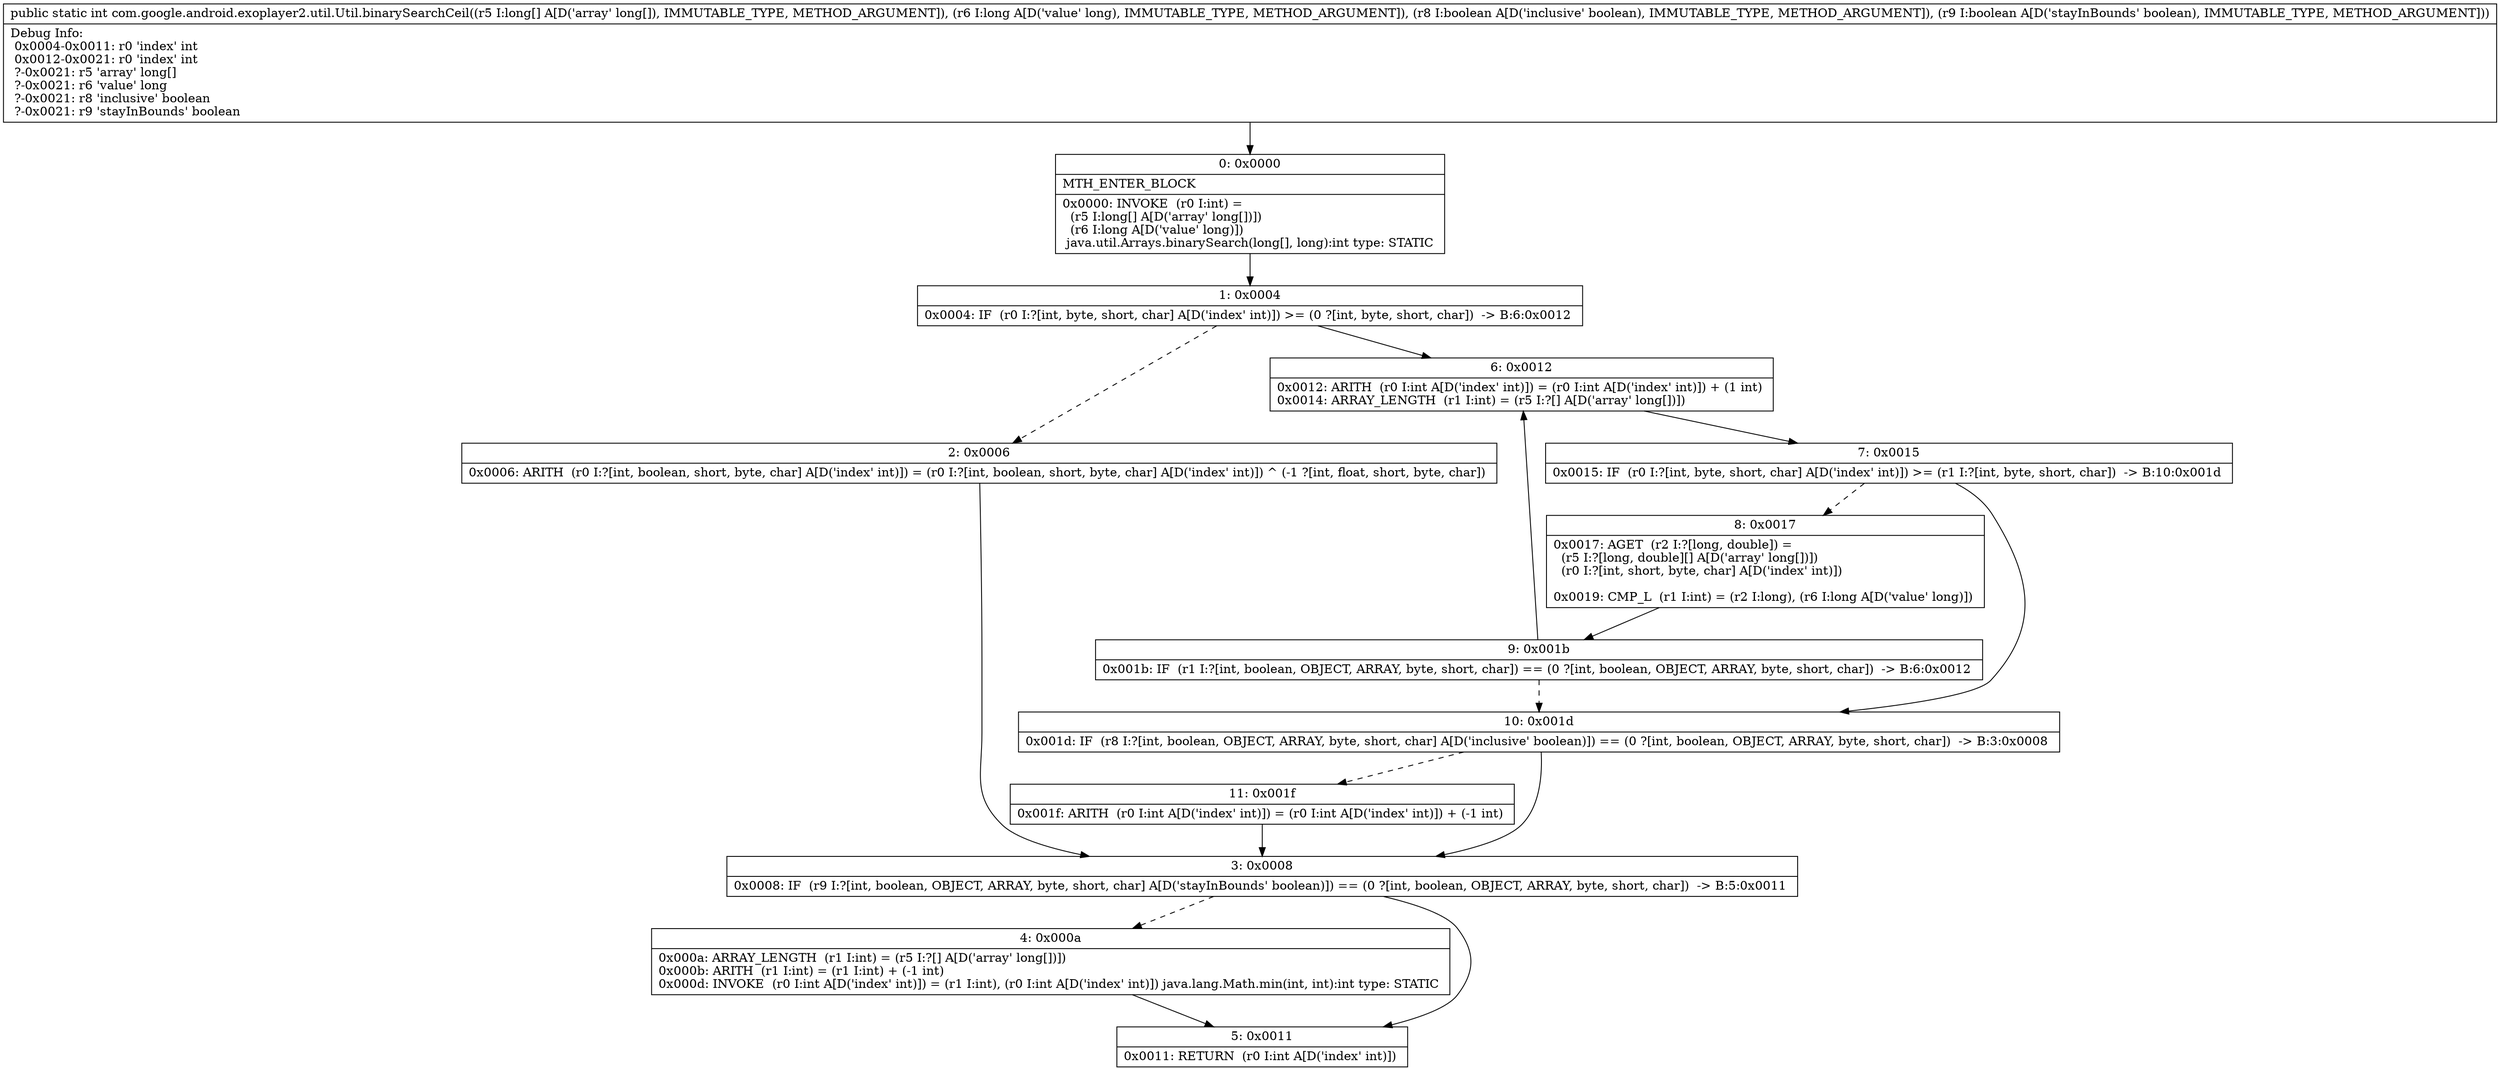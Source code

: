 digraph "CFG forcom.google.android.exoplayer2.util.Util.binarySearchCeil([JJZZ)I" {
Node_0 [shape=record,label="{0\:\ 0x0000|MTH_ENTER_BLOCK\l|0x0000: INVOKE  (r0 I:int) = \l  (r5 I:long[] A[D('array' long[])])\l  (r6 I:long A[D('value' long)])\l java.util.Arrays.binarySearch(long[], long):int type: STATIC \l}"];
Node_1 [shape=record,label="{1\:\ 0x0004|0x0004: IF  (r0 I:?[int, byte, short, char] A[D('index' int)]) \>= (0 ?[int, byte, short, char])  \-\> B:6:0x0012 \l}"];
Node_2 [shape=record,label="{2\:\ 0x0006|0x0006: ARITH  (r0 I:?[int, boolean, short, byte, char] A[D('index' int)]) = (r0 I:?[int, boolean, short, byte, char] A[D('index' int)]) ^ (\-1 ?[int, float, short, byte, char]) \l}"];
Node_3 [shape=record,label="{3\:\ 0x0008|0x0008: IF  (r9 I:?[int, boolean, OBJECT, ARRAY, byte, short, char] A[D('stayInBounds' boolean)]) == (0 ?[int, boolean, OBJECT, ARRAY, byte, short, char])  \-\> B:5:0x0011 \l}"];
Node_4 [shape=record,label="{4\:\ 0x000a|0x000a: ARRAY_LENGTH  (r1 I:int) = (r5 I:?[] A[D('array' long[])]) \l0x000b: ARITH  (r1 I:int) = (r1 I:int) + (\-1 int) \l0x000d: INVOKE  (r0 I:int A[D('index' int)]) = (r1 I:int), (r0 I:int A[D('index' int)]) java.lang.Math.min(int, int):int type: STATIC \l}"];
Node_5 [shape=record,label="{5\:\ 0x0011|0x0011: RETURN  (r0 I:int A[D('index' int)]) \l}"];
Node_6 [shape=record,label="{6\:\ 0x0012|0x0012: ARITH  (r0 I:int A[D('index' int)]) = (r0 I:int A[D('index' int)]) + (1 int) \l0x0014: ARRAY_LENGTH  (r1 I:int) = (r5 I:?[] A[D('array' long[])]) \l}"];
Node_7 [shape=record,label="{7\:\ 0x0015|0x0015: IF  (r0 I:?[int, byte, short, char] A[D('index' int)]) \>= (r1 I:?[int, byte, short, char])  \-\> B:10:0x001d \l}"];
Node_8 [shape=record,label="{8\:\ 0x0017|0x0017: AGET  (r2 I:?[long, double]) = \l  (r5 I:?[long, double][] A[D('array' long[])])\l  (r0 I:?[int, short, byte, char] A[D('index' int)])\l \l0x0019: CMP_L  (r1 I:int) = (r2 I:long), (r6 I:long A[D('value' long)]) \l}"];
Node_9 [shape=record,label="{9\:\ 0x001b|0x001b: IF  (r1 I:?[int, boolean, OBJECT, ARRAY, byte, short, char]) == (0 ?[int, boolean, OBJECT, ARRAY, byte, short, char])  \-\> B:6:0x0012 \l}"];
Node_10 [shape=record,label="{10\:\ 0x001d|0x001d: IF  (r8 I:?[int, boolean, OBJECT, ARRAY, byte, short, char] A[D('inclusive' boolean)]) == (0 ?[int, boolean, OBJECT, ARRAY, byte, short, char])  \-\> B:3:0x0008 \l}"];
Node_11 [shape=record,label="{11\:\ 0x001f|0x001f: ARITH  (r0 I:int A[D('index' int)]) = (r0 I:int A[D('index' int)]) + (\-1 int) \l}"];
MethodNode[shape=record,label="{public static int com.google.android.exoplayer2.util.Util.binarySearchCeil((r5 I:long[] A[D('array' long[]), IMMUTABLE_TYPE, METHOD_ARGUMENT]), (r6 I:long A[D('value' long), IMMUTABLE_TYPE, METHOD_ARGUMENT]), (r8 I:boolean A[D('inclusive' boolean), IMMUTABLE_TYPE, METHOD_ARGUMENT]), (r9 I:boolean A[D('stayInBounds' boolean), IMMUTABLE_TYPE, METHOD_ARGUMENT]))  | Debug Info:\l  0x0004\-0x0011: r0 'index' int\l  0x0012\-0x0021: r0 'index' int\l  ?\-0x0021: r5 'array' long[]\l  ?\-0x0021: r6 'value' long\l  ?\-0x0021: r8 'inclusive' boolean\l  ?\-0x0021: r9 'stayInBounds' boolean\l}"];
MethodNode -> Node_0;
Node_0 -> Node_1;
Node_1 -> Node_2[style=dashed];
Node_1 -> Node_6;
Node_2 -> Node_3;
Node_3 -> Node_4[style=dashed];
Node_3 -> Node_5;
Node_4 -> Node_5;
Node_6 -> Node_7;
Node_7 -> Node_8[style=dashed];
Node_7 -> Node_10;
Node_8 -> Node_9;
Node_9 -> Node_6;
Node_9 -> Node_10[style=dashed];
Node_10 -> Node_3;
Node_10 -> Node_11[style=dashed];
Node_11 -> Node_3;
}

